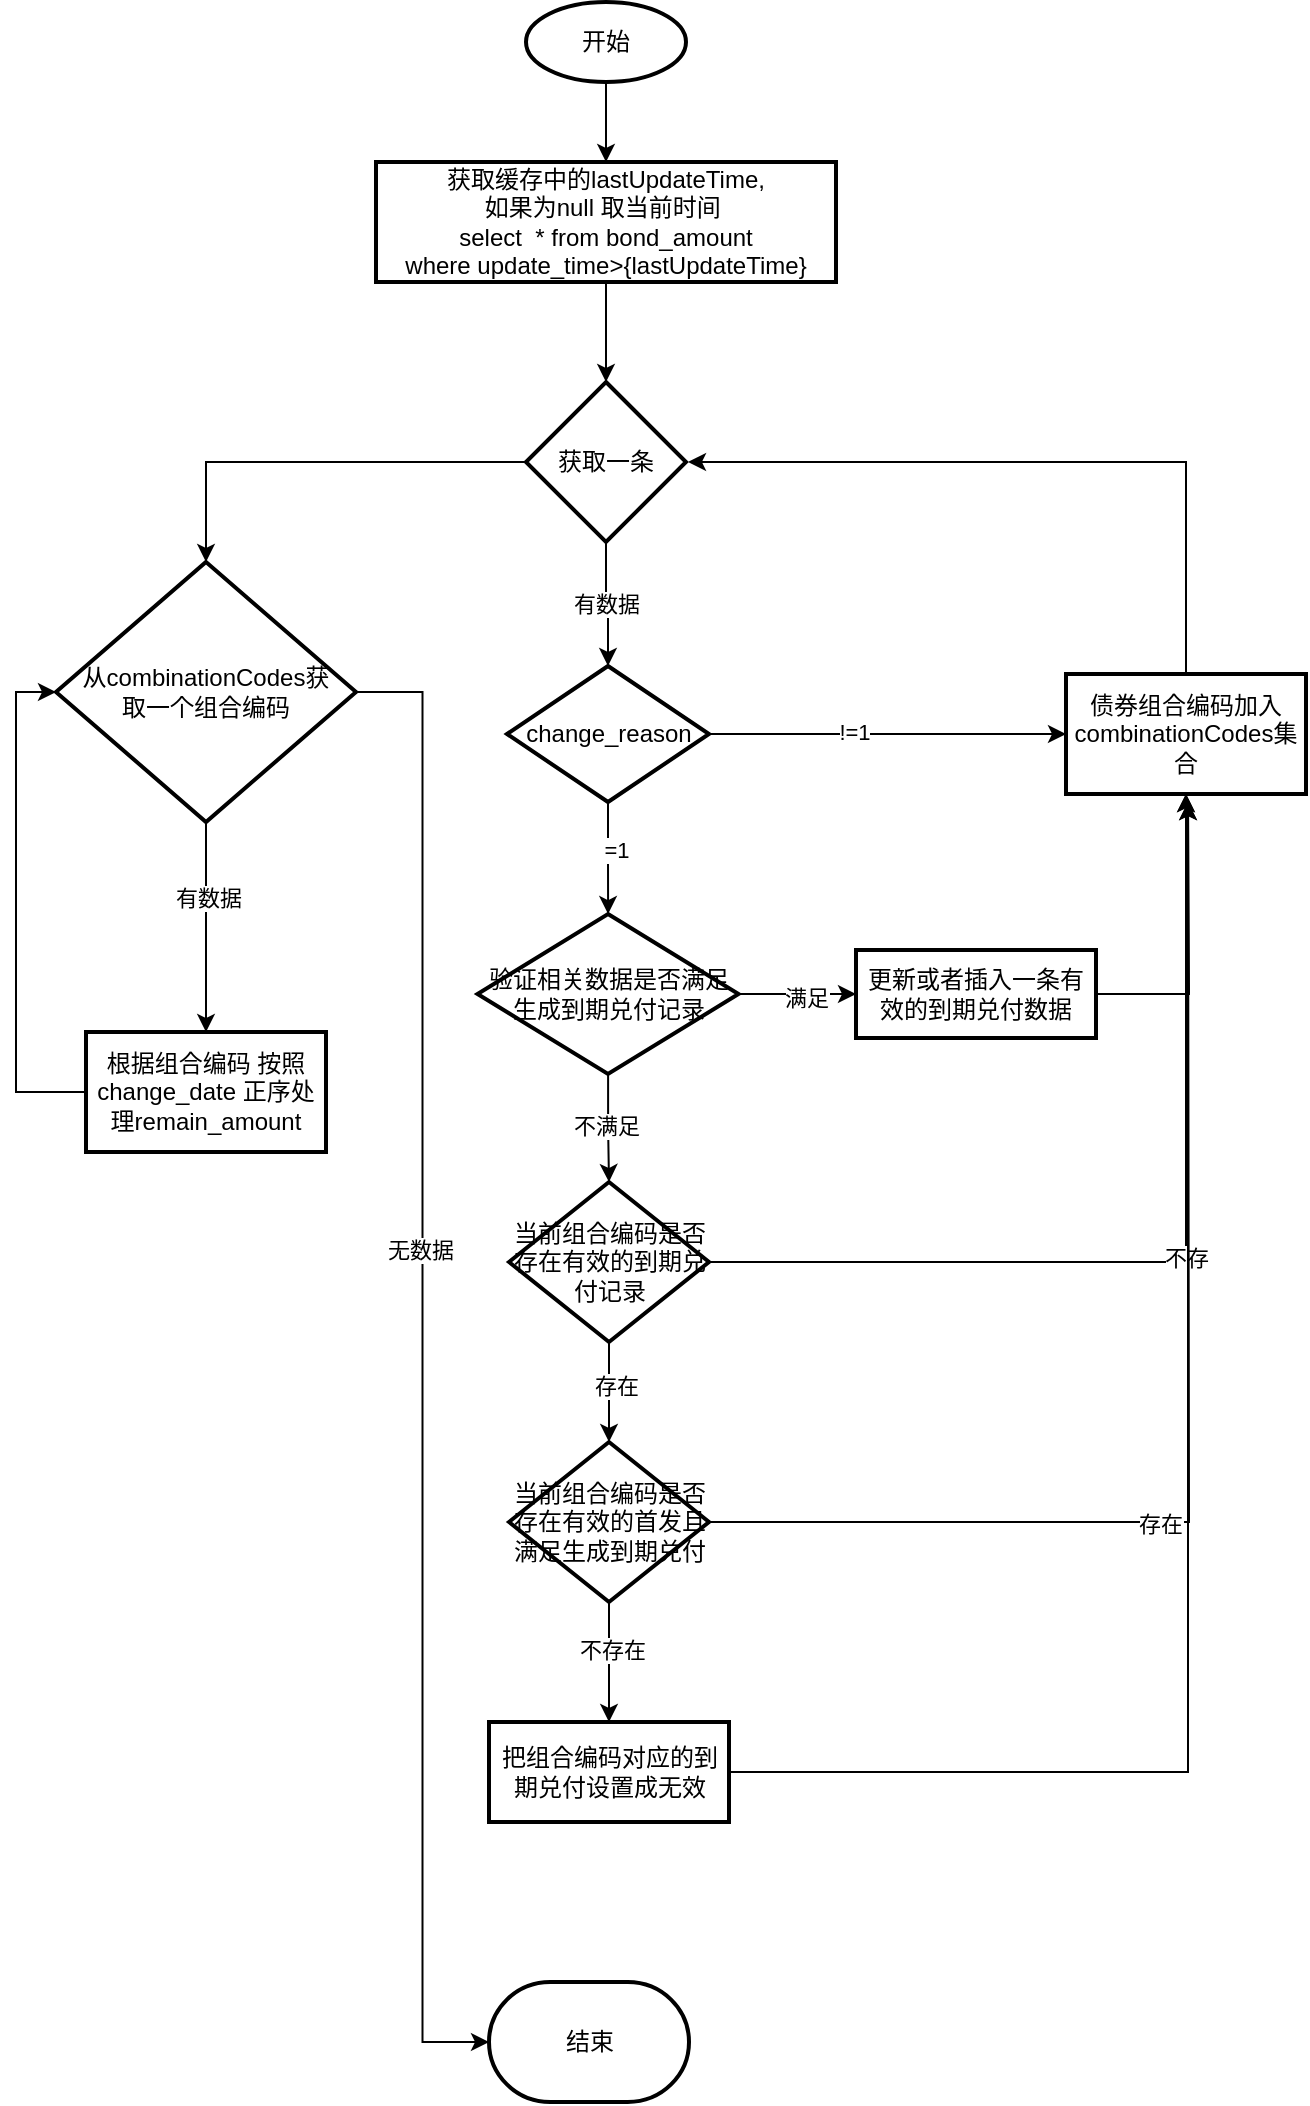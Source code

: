 <mxfile version="26.2.9">
  <diagram name="第 1 页" id="efTru-hh168xKInYzRl9">
    <mxGraphModel dx="1428" dy="785" grid="1" gridSize="10" guides="1" tooltips="1" connect="1" arrows="1" fold="1" page="1" pageScale="1" pageWidth="827" pageHeight="1169" math="0" shadow="0">
      <root>
        <mxCell id="0" />
        <mxCell id="1" parent="0" />
        <mxCell id="eTfjhbQMDLVR2cvrAfJk-1" value="" style="edgeStyle=orthogonalEdgeStyle;rounded=0;orthogonalLoop=1;jettySize=auto;html=1;" edge="1" parent="1" source="eTfjhbQMDLVR2cvrAfJk-2" target="eTfjhbQMDLVR2cvrAfJk-4">
          <mxGeometry relative="1" as="geometry" />
        </mxCell>
        <mxCell id="eTfjhbQMDLVR2cvrAfJk-2" value="开始" style="strokeWidth=2;html=1;shape=mxgraph.flowchart.start_2;whiteSpace=wrap;" vertex="1" parent="1">
          <mxGeometry x="395" y="10" width="80" height="40" as="geometry" />
        </mxCell>
        <mxCell id="eTfjhbQMDLVR2cvrAfJk-3" value="" style="edgeStyle=orthogonalEdgeStyle;rounded=0;orthogonalLoop=1;jettySize=auto;html=1;" edge="1" parent="1" source="eTfjhbQMDLVR2cvrAfJk-4" target="eTfjhbQMDLVR2cvrAfJk-40">
          <mxGeometry relative="1" as="geometry" />
        </mxCell>
        <mxCell id="eTfjhbQMDLVR2cvrAfJk-4" value="获取缓存中的lastUpdateTime,&lt;br&gt;如果为null 取当前时间&amp;nbsp;&lt;br&gt;&lt;span style=&quot;background-color: transparent;&quot;&gt;select&amp;nbsp; * from bond_amount&lt;/span&gt;&lt;div&gt;where update_time&amp;gt;{lastUpdateTime}&lt;/div&gt;" style="whiteSpace=wrap;html=1;strokeWidth=2;" vertex="1" parent="1">
          <mxGeometry x="320" y="90" width="230" height="60" as="geometry" />
        </mxCell>
        <mxCell id="eTfjhbQMDLVR2cvrAfJk-45" value="" style="edgeStyle=orthogonalEdgeStyle;rounded=0;orthogonalLoop=1;jettySize=auto;html=1;" edge="1" parent="1" source="eTfjhbQMDLVR2cvrAfJk-40" target="eTfjhbQMDLVR2cvrAfJk-44">
          <mxGeometry relative="1" as="geometry" />
        </mxCell>
        <mxCell id="eTfjhbQMDLVR2cvrAfJk-46" value="有数据" style="edgeLabel;html=1;align=center;verticalAlign=middle;resizable=0;points=[];" vertex="1" connectable="0" parent="eTfjhbQMDLVR2cvrAfJk-45">
          <mxGeometry x="-0.025" relative="1" as="geometry">
            <mxPoint as="offset" />
          </mxGeometry>
        </mxCell>
        <mxCell id="eTfjhbQMDLVR2cvrAfJk-103" value="" style="edgeStyle=orthogonalEdgeStyle;rounded=0;orthogonalLoop=1;jettySize=auto;html=1;" edge="1" parent="1" source="eTfjhbQMDLVR2cvrAfJk-40" target="eTfjhbQMDLVR2cvrAfJk-102">
          <mxGeometry relative="1" as="geometry" />
        </mxCell>
        <mxCell id="eTfjhbQMDLVR2cvrAfJk-40" value="获取一条" style="rhombus;whiteSpace=wrap;html=1;strokeWidth=2;" vertex="1" parent="1">
          <mxGeometry x="395" y="200" width="80" height="80" as="geometry" />
        </mxCell>
        <mxCell id="eTfjhbQMDLVR2cvrAfJk-43" value="结束" style="strokeWidth=2;html=1;shape=mxgraph.flowchart.terminator;whiteSpace=wrap;" vertex="1" parent="1">
          <mxGeometry x="376.5" y="1000" width="100" height="60" as="geometry" />
        </mxCell>
        <mxCell id="eTfjhbQMDLVR2cvrAfJk-48" value="" style="edgeStyle=orthogonalEdgeStyle;rounded=0;orthogonalLoop=1;jettySize=auto;html=1;" edge="1" parent="1" source="eTfjhbQMDLVR2cvrAfJk-44" target="eTfjhbQMDLVR2cvrAfJk-47">
          <mxGeometry relative="1" as="geometry" />
        </mxCell>
        <mxCell id="eTfjhbQMDLVR2cvrAfJk-56" value="!=1" style="edgeLabel;html=1;align=center;verticalAlign=middle;resizable=0;points=[];" vertex="1" connectable="0" parent="eTfjhbQMDLVR2cvrAfJk-48">
          <mxGeometry x="-0.197" y="1" relative="1" as="geometry">
            <mxPoint x="1" as="offset" />
          </mxGeometry>
        </mxCell>
        <mxCell id="eTfjhbQMDLVR2cvrAfJk-59" value="" style="edgeStyle=orthogonalEdgeStyle;rounded=0;orthogonalLoop=1;jettySize=auto;html=1;" edge="1" parent="1" source="eTfjhbQMDLVR2cvrAfJk-44" target="eTfjhbQMDLVR2cvrAfJk-58">
          <mxGeometry relative="1" as="geometry" />
        </mxCell>
        <mxCell id="eTfjhbQMDLVR2cvrAfJk-60" value="=1" style="edgeLabel;html=1;align=center;verticalAlign=middle;resizable=0;points=[];" vertex="1" connectable="0" parent="eTfjhbQMDLVR2cvrAfJk-59">
          <mxGeometry x="-0.15" y="4" relative="1" as="geometry">
            <mxPoint as="offset" />
          </mxGeometry>
        </mxCell>
        <mxCell id="eTfjhbQMDLVR2cvrAfJk-44" value="change_reason" style="rhombus;whiteSpace=wrap;html=1;strokeWidth=2;" vertex="1" parent="1">
          <mxGeometry x="385.5" y="342" width="101" height="68" as="geometry" />
        </mxCell>
        <mxCell id="eTfjhbQMDLVR2cvrAfJk-98" value="" style="edgeStyle=orthogonalEdgeStyle;rounded=0;orthogonalLoop=1;jettySize=auto;html=1;exitX=0.5;exitY=0;exitDx=0;exitDy=0;" edge="1" parent="1" source="eTfjhbQMDLVR2cvrAfJk-47">
          <mxGeometry relative="1" as="geometry">
            <mxPoint x="476" y="240" as="targetPoint" />
            <Array as="points">
              <mxPoint x="725" y="240" />
            </Array>
          </mxGeometry>
        </mxCell>
        <mxCell id="eTfjhbQMDLVR2cvrAfJk-47" value="债券组合编码加入combinationCodes集合" style="whiteSpace=wrap;html=1;strokeWidth=2;" vertex="1" parent="1">
          <mxGeometry x="665" y="346" width="120" height="60" as="geometry" />
        </mxCell>
        <mxCell id="eTfjhbQMDLVR2cvrAfJk-71" value="" style="edgeStyle=orthogonalEdgeStyle;rounded=0;orthogonalLoop=1;jettySize=auto;html=1;entryX=0;entryY=0.5;entryDx=0;entryDy=0;" edge="1" parent="1" source="eTfjhbQMDLVR2cvrAfJk-58" target="eTfjhbQMDLVR2cvrAfJk-72">
          <mxGeometry relative="1" as="geometry">
            <mxPoint x="586" y="506" as="targetPoint" />
          </mxGeometry>
        </mxCell>
        <mxCell id="eTfjhbQMDLVR2cvrAfJk-73" value="满足" style="edgeLabel;html=1;align=center;verticalAlign=middle;resizable=0;points=[];" vertex="1" connectable="0" parent="eTfjhbQMDLVR2cvrAfJk-71">
          <mxGeometry x="0.121" y="-2" relative="1" as="geometry">
            <mxPoint as="offset" />
          </mxGeometry>
        </mxCell>
        <mxCell id="eTfjhbQMDLVR2cvrAfJk-75" value="" style="edgeStyle=orthogonalEdgeStyle;rounded=0;orthogonalLoop=1;jettySize=auto;html=1;" edge="1" parent="1" source="eTfjhbQMDLVR2cvrAfJk-58" target="eTfjhbQMDLVR2cvrAfJk-74">
          <mxGeometry relative="1" as="geometry" />
        </mxCell>
        <mxCell id="eTfjhbQMDLVR2cvrAfJk-76" value="不满足" style="edgeLabel;html=1;align=center;verticalAlign=middle;resizable=0;points=[];" vertex="1" connectable="0" parent="eTfjhbQMDLVR2cvrAfJk-75">
          <mxGeometry x="-0.038" y="-1" relative="1" as="geometry">
            <mxPoint as="offset" />
          </mxGeometry>
        </mxCell>
        <mxCell id="eTfjhbQMDLVR2cvrAfJk-58" value="验证相关数据是否满足生成到期兑付记录" style="rhombus;whiteSpace=wrap;html=1;strokeWidth=2;" vertex="1" parent="1">
          <mxGeometry x="370.75" y="466" width="130.5" height="80" as="geometry" />
        </mxCell>
        <mxCell id="eTfjhbQMDLVR2cvrAfJk-101" value="" style="edgeStyle=orthogonalEdgeStyle;rounded=0;orthogonalLoop=1;jettySize=auto;html=1;" edge="1" parent="1" source="eTfjhbQMDLVR2cvrAfJk-72">
          <mxGeometry relative="1" as="geometry">
            <mxPoint x="726" y="410" as="targetPoint" />
          </mxGeometry>
        </mxCell>
        <mxCell id="eTfjhbQMDLVR2cvrAfJk-72" value="更新或者插入一条有效的到期兑付数据" style="whiteSpace=wrap;html=1;strokeWidth=2;" vertex="1" parent="1">
          <mxGeometry x="560" y="484" width="120" height="44" as="geometry" />
        </mxCell>
        <mxCell id="eTfjhbQMDLVR2cvrAfJk-78" value="" style="edgeStyle=orthogonalEdgeStyle;rounded=0;orthogonalLoop=1;jettySize=auto;html=1;" edge="1" parent="1" source="eTfjhbQMDLVR2cvrAfJk-74" target="eTfjhbQMDLVR2cvrAfJk-77">
          <mxGeometry relative="1" as="geometry" />
        </mxCell>
        <mxCell id="eTfjhbQMDLVR2cvrAfJk-83" value="存在" style="edgeLabel;html=1;align=center;verticalAlign=middle;resizable=0;points=[];" vertex="1" connectable="0" parent="eTfjhbQMDLVR2cvrAfJk-78">
          <mxGeometry x="-0.15" y="3" relative="1" as="geometry">
            <mxPoint as="offset" />
          </mxGeometry>
        </mxCell>
        <mxCell id="eTfjhbQMDLVR2cvrAfJk-80" value="" style="edgeStyle=orthogonalEdgeStyle;rounded=0;orthogonalLoop=1;jettySize=auto;html=1;entryX=0.5;entryY=1;entryDx=0;entryDy=0;" edge="1" parent="1" source="eTfjhbQMDLVR2cvrAfJk-74" target="eTfjhbQMDLVR2cvrAfJk-47">
          <mxGeometry relative="1" as="geometry">
            <mxPoint x="766" y="410" as="targetPoint" />
          </mxGeometry>
        </mxCell>
        <mxCell id="eTfjhbQMDLVR2cvrAfJk-81" value="不存" style="edgeLabel;html=1;align=center;verticalAlign=middle;resizable=0;points=[];" vertex="1" connectable="0" parent="eTfjhbQMDLVR2cvrAfJk-80">
          <mxGeometry x="0.017" relative="1" as="geometry">
            <mxPoint as="offset" />
          </mxGeometry>
        </mxCell>
        <mxCell id="eTfjhbQMDLVR2cvrAfJk-74" value="当前组合编码是否存在有效的到期兑付记录" style="rhombus;whiteSpace=wrap;html=1;strokeWidth=2;" vertex="1" parent="1">
          <mxGeometry x="386.5" y="600" width="100" height="80" as="geometry" />
        </mxCell>
        <mxCell id="eTfjhbQMDLVR2cvrAfJk-88" value="" style="edgeStyle=orthogonalEdgeStyle;rounded=0;orthogonalLoop=1;jettySize=auto;html=1;" edge="1" parent="1" source="eTfjhbQMDLVR2cvrAfJk-77">
          <mxGeometry relative="1" as="geometry">
            <mxPoint x="726" y="410" as="targetPoint" />
          </mxGeometry>
        </mxCell>
        <mxCell id="eTfjhbQMDLVR2cvrAfJk-89" value="存在" style="edgeLabel;html=1;align=center;verticalAlign=middle;resizable=0;points=[];" vertex="1" connectable="0" parent="eTfjhbQMDLVR2cvrAfJk-88">
          <mxGeometry x="-0.252" y="-1" relative="1" as="geometry">
            <mxPoint x="1" as="offset" />
          </mxGeometry>
        </mxCell>
        <mxCell id="eTfjhbQMDLVR2cvrAfJk-91" value="" style="edgeStyle=orthogonalEdgeStyle;rounded=0;orthogonalLoop=1;jettySize=auto;html=1;" edge="1" parent="1" source="eTfjhbQMDLVR2cvrAfJk-77" target="eTfjhbQMDLVR2cvrAfJk-90">
          <mxGeometry relative="1" as="geometry" />
        </mxCell>
        <mxCell id="eTfjhbQMDLVR2cvrAfJk-92" value="不存在" style="edgeLabel;html=1;align=center;verticalAlign=middle;resizable=0;points=[];" vertex="1" connectable="0" parent="eTfjhbQMDLVR2cvrAfJk-91">
          <mxGeometry x="-0.2" y="1" relative="1" as="geometry">
            <mxPoint as="offset" />
          </mxGeometry>
        </mxCell>
        <mxCell id="eTfjhbQMDLVR2cvrAfJk-77" value="当前组合编码是否存在有效的首发且满足生成到期兑付" style="rhombus;whiteSpace=wrap;html=1;strokeWidth=2;" vertex="1" parent="1">
          <mxGeometry x="386.5" y="730" width="100" height="80" as="geometry" />
        </mxCell>
        <mxCell id="eTfjhbQMDLVR2cvrAfJk-96" value="" style="edgeStyle=orthogonalEdgeStyle;rounded=0;orthogonalLoop=1;jettySize=auto;html=1;entryX=0.5;entryY=1;entryDx=0;entryDy=0;" edge="1" parent="1" source="eTfjhbQMDLVR2cvrAfJk-90" target="eTfjhbQMDLVR2cvrAfJk-47">
          <mxGeometry relative="1" as="geometry">
            <mxPoint x="756" y="410" as="targetPoint" />
            <Array as="points">
              <mxPoint x="726" y="895" />
              <mxPoint x="726" y="410" />
              <mxPoint x="725" y="410" />
            </Array>
          </mxGeometry>
        </mxCell>
        <mxCell id="eTfjhbQMDLVR2cvrAfJk-90" value="把组合编码对应的到期兑付设置成无效" style="whiteSpace=wrap;html=1;strokeWidth=2;" vertex="1" parent="1">
          <mxGeometry x="376.5" y="870" width="120" height="50" as="geometry" />
        </mxCell>
        <mxCell id="eTfjhbQMDLVR2cvrAfJk-105" value="" style="edgeStyle=orthogonalEdgeStyle;rounded=0;orthogonalLoop=1;jettySize=auto;html=1;" edge="1" parent="1" source="eTfjhbQMDLVR2cvrAfJk-102" target="eTfjhbQMDLVR2cvrAfJk-104">
          <mxGeometry relative="1" as="geometry" />
        </mxCell>
        <mxCell id="eTfjhbQMDLVR2cvrAfJk-109" value="有数据" style="edgeLabel;html=1;align=center;verticalAlign=middle;resizable=0;points=[];" vertex="1" connectable="0" parent="eTfjhbQMDLVR2cvrAfJk-105">
          <mxGeometry x="-0.279" y="1" relative="1" as="geometry">
            <mxPoint as="offset" />
          </mxGeometry>
        </mxCell>
        <mxCell id="eTfjhbQMDLVR2cvrAfJk-107" value="" style="edgeStyle=orthogonalEdgeStyle;rounded=0;orthogonalLoop=1;jettySize=auto;html=1;entryX=0;entryY=0.5;entryDx=0;entryDy=0;entryPerimeter=0;" edge="1" parent="1" source="eTfjhbQMDLVR2cvrAfJk-102" target="eTfjhbQMDLVR2cvrAfJk-43">
          <mxGeometry relative="1" as="geometry">
            <mxPoint x="65" y="335" as="targetPoint" />
          </mxGeometry>
        </mxCell>
        <mxCell id="eTfjhbQMDLVR2cvrAfJk-108" value="无数据" style="edgeLabel;html=1;align=center;verticalAlign=middle;resizable=0;points=[];" vertex="1" connectable="0" parent="eTfjhbQMDLVR2cvrAfJk-107">
          <mxGeometry x="-0.158" y="-2" relative="1" as="geometry">
            <mxPoint as="offset" />
          </mxGeometry>
        </mxCell>
        <mxCell id="eTfjhbQMDLVR2cvrAfJk-102" value="从combinationCodes获&lt;br&gt;取一个组合编码" style="rhombus;whiteSpace=wrap;html=1;strokeWidth=2;" vertex="1" parent="1">
          <mxGeometry x="160" y="290" width="150" height="130" as="geometry" />
        </mxCell>
        <mxCell id="eTfjhbQMDLVR2cvrAfJk-111" value="" style="edgeStyle=orthogonalEdgeStyle;rounded=0;orthogonalLoop=1;jettySize=auto;html=1;entryX=0;entryY=0.5;entryDx=0;entryDy=0;exitX=0;exitY=0.5;exitDx=0;exitDy=0;" edge="1" parent="1" source="eTfjhbQMDLVR2cvrAfJk-104" target="eTfjhbQMDLVR2cvrAfJk-102">
          <mxGeometry relative="1" as="geometry">
            <mxPoint x="170" y="555" as="sourcePoint" />
            <mxPoint x="95" y="555" as="targetPoint" />
            <Array as="points">
              <mxPoint x="140" y="555" />
              <mxPoint x="140" y="355" />
            </Array>
          </mxGeometry>
        </mxCell>
        <mxCell id="eTfjhbQMDLVR2cvrAfJk-104" value="根据组合编码 按照change_date 正序处理remain_amount" style="whiteSpace=wrap;html=1;strokeWidth=2;" vertex="1" parent="1">
          <mxGeometry x="175" y="525" width="120" height="60" as="geometry" />
        </mxCell>
      </root>
    </mxGraphModel>
  </diagram>
</mxfile>
